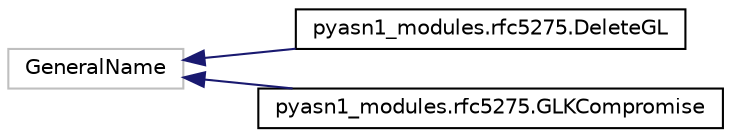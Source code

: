 digraph "Graphical Class Hierarchy"
{
 // LATEX_PDF_SIZE
  edge [fontname="Helvetica",fontsize="10",labelfontname="Helvetica",labelfontsize="10"];
  node [fontname="Helvetica",fontsize="10",shape=record];
  rankdir="LR";
  Node6268 [label="GeneralName",height=0.2,width=0.4,color="grey75", fillcolor="white", style="filled",tooltip=" "];
  Node6268 -> Node0 [dir="back",color="midnightblue",fontsize="10",style="solid",fontname="Helvetica"];
  Node0 [label="pyasn1_modules.rfc5275.DeleteGL",height=0.2,width=0.4,color="black", fillcolor="white", style="filled",URL="$classpyasn1__modules_1_1rfc5275_1_1DeleteGL.html",tooltip=" "];
  Node6268 -> Node6270 [dir="back",color="midnightblue",fontsize="10",style="solid",fontname="Helvetica"];
  Node6270 [label="pyasn1_modules.rfc5275.GLKCompromise",height=0.2,width=0.4,color="black", fillcolor="white", style="filled",URL="$classpyasn1__modules_1_1rfc5275_1_1GLKCompromise.html",tooltip=" "];
}
